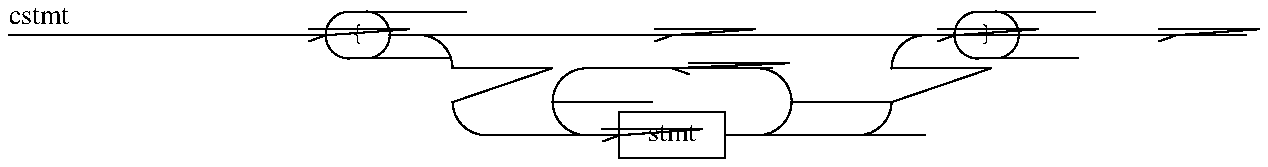 .\"
.\"	cook - file construction tool
.\"	Copyright (C) 1997 Peter Miller;
.\"	All rights reserved.
.\"
.\"	This program is free software; you can redistribute it and/or modify
.\"	it under the terms of the GNU General Public License as published by
.\"	the Free Software Foundation; either version 2 of the License, or
.\"	(at your option) any later version.
.\"
.\"	This program is distributed in the hope that it will be useful,
.\"	but WITHOUT ANY WARRANTY; without even the implied warranty of
.\"	MERCHANTABILITY or FITNESS FOR A PARTICULAR PURPOSE.  See the
.\"	GNU General Public License for more details.
.\"
.\"	You should have received a copy of the GNU General Public License
.\"	along with this program; if not, write to the Free Software
.\"	Foundation, Inc., 59 Temple Place, Suite 330, Boston, MA 02111, USA.
.\"
.\" MANIFEST: lib/en/user-guide/lang.cstmt.pic
.\"
.PS
line from (0,10.3162) \
	then to (0.796167,10.3162)
"cstmt" ljust at (0,10.4002)
line from (0.796167,10.3162) \
	then to (0.944333,10.3162)
line from (0.944333,10.3162) \
	then to (1.58283,10.3162)
arc at (1.6995,10.3162) \
	rad 0.116667 \
	from (1.6995,10.4328) \
	to (1.6995,10.1995)
line from (1.6995,10.1995) \
	then to (1.78683,10.1995)
arc at (1.78683,10.3162) \
	rad 0.116667 \
	from (1.78683,10.1995) \
	to (1.78683,10.4328)
line from (1.78683,10.4328) \
	then to (1.6995,10.4328)
"\f[CW]{\fP" at (1.74317,10.3162)
line from (1.4995,10.3439) \
	then to (1.58283,10.3162) \
	then to (1.4995,10.2884)
line from (1.9035,10.3162) \
	then to (2.05167,10.3162)
line from (2.05167,10.3162) \
	then to (3.31558,10.3162)
line from (3.23225,10.3439) \
	then to (3.31558,10.3162) \
	then to (3.23225,10.2884)
line from (3.31558,10.3162) \
	then to (4.5795,10.3162)
arc cw at (2.05167,10.1495) \
	rad 0.166667 \
	from (2.05167,10.3162) \
	to (2.21833,10.1495)
arc at (4.5795,10.1495) \
	rad 0.166667 \
	from (4.5795,10.3162) \
	to (4.41283,10.1495)
line from (2.21833,10.1495) \
	then to (2.21833,9.98284)
arc at (2.385,9.98284) \
	rad 0.166667 \
	from (2.21833,9.98284) \
	to (2.385,9.81617)
line from (4.41283,10.1495) \
	then to (4.41283,9.98284)
arc cw at (4.24617,9.98284) \
	rad 0.166667 \
	from (4.41283,9.98284) \
	to (4.24617,9.81617)
line from (2.385,9.81617) \
	then to (2.55167,9.81617)
line from (2.55167,9.81617) \
	then to (3.05167,9.81617)
line from (3.05167,9.6995) \
	then to (3.5795,9.6995) \
	then to (3.5795,9.93284) \
	then to (3.05167,9.93284) \
	then to (3.05167,9.6995)
"stmt" at (3.31558,9.81617)
line from (2.96833,9.84395) \
	then to (3.05167,9.81617) \
	then to (2.96833,9.78839)
line from (3.5795,9.81617) \
	then to (4.0795,9.81617)
arc cw at (2.885,9.98284) \
	rad 0.166667 \
	from (2.885,9.81617) \
	to (2.71833,9.98284)
line from (2.71833,9.98284) \
	then to (2.71833,9.98284)
arc cw at (2.885,9.98284) \
	rad 0.166667 \
	from (2.71833,9.98284) \
	to (2.885,10.1495)
arc at (3.74617,9.98284) \
	rad 0.166667 \
	from (3.74617,9.81617) \
	to (3.91283,9.98284)
line from (3.91283,9.98284) \
	then to (3.91283,9.98284)
arc at (3.74617,9.98284) \
	rad 0.166667 \
	from (3.91283,9.98284) \
	to (3.74617,10.1495)
line from (2.885,10.1495) \
	then to (3.31558,10.1495)
line from (3.39892,10.1773) \
	then to (3.31558,10.1495) \
	then to (3.39892,10.1217)
line from (3.31558,10.1495) \
	then to (3.74617,10.1495)
line from (4.0795,9.81617) \
	then to (4.24617,9.81617)
line from (4.5795,10.3162) \
	then to (4.72767,10.3162)
arc at (4.84433,10.3162) \
	rad 0.116667 \
	from (4.84433,10.4328) \
	to (4.84433,10.1995)
line from (4.84433,10.1995) \
	then to (4.93167,10.1995)
arc at (4.93167,10.3162) \
	rad 0.116667 \
	from (4.93167,10.1995) \
	to (4.93167,10.4328)
line from (4.93167,10.4328) \
	then to (4.84433,10.4328)
"\f[CW]}\fP" at (4.888,10.3162)
line from (4.64433,10.3439) \
	then to (4.72767,10.3162) \
	then to (4.64433,10.2884)
line from (5.04833,10.3162) \
	then to (5.68683,10.3162)
line from (5.68683,10.3162) \
	then to (5.835,10.3162)
line from (5.75167,10.3439) \
	then to (5.835,10.3162) \
	then to (5.75167,10.2884)
.PE
